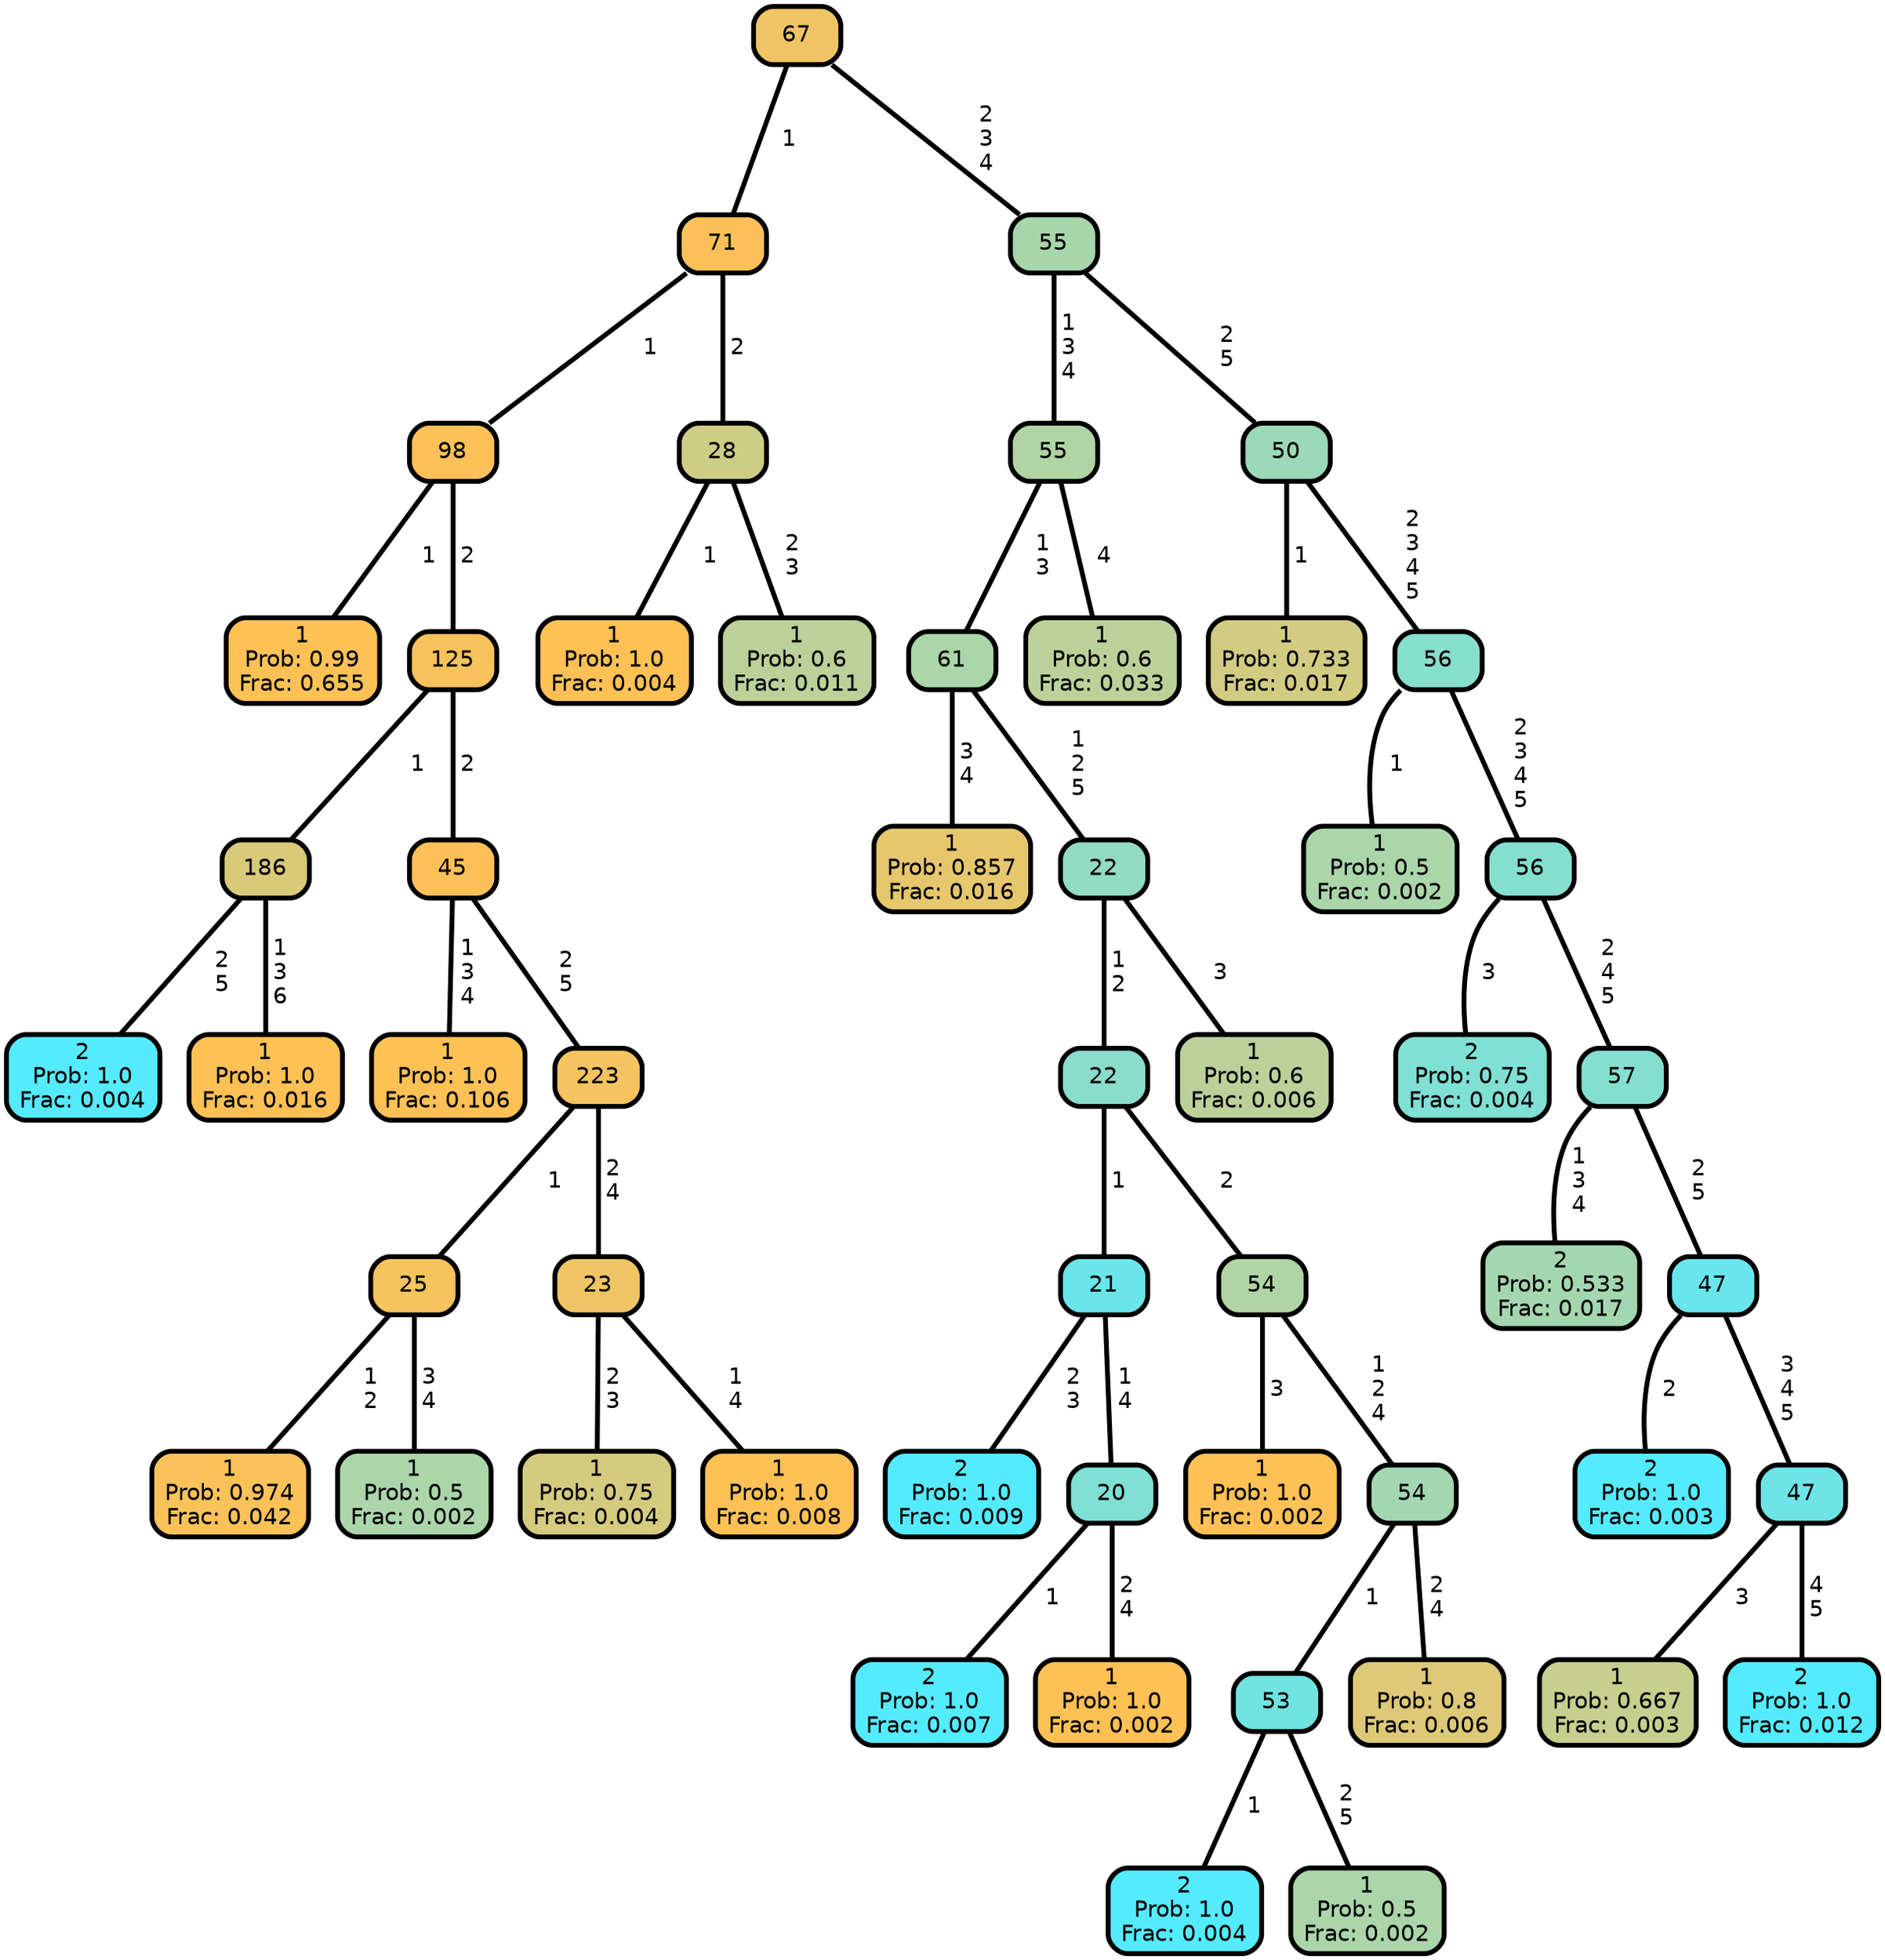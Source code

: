 graph Tree {
node [shape=box, style="filled, rounded",color="black",penwidth="3",fontcolor="black",                 fontname=helvetica] ;
graph [ranksep="0 equally", splines=straight,                 bgcolor=transparent, dpi=200] ;
edge [fontname=helvetica, color=black] ;
0 [label="1
Prob: 0.99
Frac: 0.655", fillcolor="#fdc156"] ;
1 [label="98", fillcolor="#fcc157"] ;
2 [label="2
Prob: 1.0
Frac: 0.004", fillcolor="#55ebff"] ;
3 [label="186", fillcolor="#d9ca7a"] ;
4 [label="1
Prob: 1.0
Frac: 0.016", fillcolor="#ffc155"] ;
5 [label="125", fillcolor="#f7c25c"] ;
6 [label="1
Prob: 1.0
Frac: 0.106", fillcolor="#ffc155"] ;
7 [label="45", fillcolor="#fbc158"] ;
8 [label="1
Prob: 0.974
Frac: 0.042", fillcolor="#fac259"] ;
9 [label="25", fillcolor="#f6c35d"] ;
10 [label="1
Prob: 0.5
Frac: 0.002", fillcolor="#aad6aa"] ;
11 [label="223", fillcolor="#f5c35f"] ;
12 [label="1
Prob: 0.75
Frac: 0.004", fillcolor="#d4cb7f"] ;
13 [label="23", fillcolor="#efc464"] ;
14 [label="1
Prob: 1.0
Frac: 0.008", fillcolor="#ffc155"] ;
15 [label="71", fillcolor="#fbc158"] ;
16 [label="1
Prob: 1.0
Frac: 0.004", fillcolor="#ffc155"] ;
17 [label="28", fillcolor="#cecd85"] ;
18 [label="1
Prob: 0.6
Frac: 0.011", fillcolor="#bbd199"] ;
19 [label="67", fillcolor="#efc464"] ;
20 [label="1
Prob: 0.857
Frac: 0.016", fillcolor="#e6c76d"] ;
21 [label="61", fillcolor="#aad6aa"] ;
22 [label="2
Prob: 1.0
Frac: 0.009", fillcolor="#55ebff"] ;
23 [label="21", fillcolor="#6ae5e9"] ;
24 [label="2
Prob: 1.0
Frac: 0.007", fillcolor="#55ebff"] ;
25 [label="20", fillcolor="#7fe0d4"] ;
26 [label="1
Prob: 1.0
Frac: 0.002", fillcolor="#ffc155"] ;
27 [label="22", fillcolor="#89ddca"] ;
28 [label="1
Prob: 1.0
Frac: 0.002", fillcolor="#ffc155"] ;
29 [label="54", fillcolor="#b0d4a3"] ;
30 [label="2
Prob: 1.0
Frac: 0.004", fillcolor="#55ebff"] ;
31 [label="53", fillcolor="#71e4e2"] ;
32 [label="1
Prob: 0.5
Frac: 0.002", fillcolor="#aad6aa"] ;
33 [label="54", fillcolor="#a2d7b1"] ;
34 [label="1
Prob: 0.8
Frac: 0.006", fillcolor="#ddc977"] ;
35 [label="22", fillcolor="#91dcc3"] ;
36 [label="1
Prob: 0.6
Frac: 0.006", fillcolor="#bbd199"] ;
37 [label="55", fillcolor="#b0d4a3"] ;
38 [label="1
Prob: 0.6
Frac: 0.033", fillcolor="#bbd199"] ;
39 [label="55", fillcolor="#a8d6ab"] ;
40 [label="1
Prob: 0.733
Frac: 0.017", fillcolor="#d1cc82"] ;
41 [label="50", fillcolor="#9bd9b8"] ;
42 [label="1
Prob: 0.5
Frac: 0.002", fillcolor="#aad6aa"] ;
43 [label="56", fillcolor="#86decd"] ;
44 [label="2
Prob: 0.75
Frac: 0.004", fillcolor="#7fe0d4"] ;
45 [label="56", fillcolor="#84dfcf"] ;
46 [label="2
Prob: 0.533
Frac: 0.017", fillcolor="#a4d7af"] ;
47 [label="57", fillcolor="#84dfcf"] ;
48 [label="2
Prob: 1.0
Frac: 0.003", fillcolor="#55ebff"] ;
49 [label="47", fillcolor="#69e6eb"] ;
50 [label="1
Prob: 0.667
Frac: 0.003", fillcolor="#c6cf8d"] ;
51 [label="47", fillcolor="#6de5e6"] ;
52 [label="2
Prob: 1.0
Frac: 0.012", fillcolor="#55ebff"] ;
1 -- 0 [label=" 1",penwidth=3] ;
1 -- 5 [label=" 2",penwidth=3] ;
3 -- 2 [label=" 2\n 5",penwidth=3] ;
3 -- 4 [label=" 1\n 3\n 6",penwidth=3] ;
5 -- 3 [label=" 1",penwidth=3] ;
5 -- 7 [label=" 2",penwidth=3] ;
7 -- 6 [label=" 1\n 3\n 4",penwidth=3] ;
7 -- 11 [label=" 2\n 5",penwidth=3] ;
9 -- 8 [label=" 1\n 2",penwidth=3] ;
9 -- 10 [label=" 3\n 4",penwidth=3] ;
11 -- 9 [label=" 1",penwidth=3] ;
11 -- 13 [label=" 2\n 4",penwidth=3] ;
13 -- 12 [label=" 2\n 3",penwidth=3] ;
13 -- 14 [label=" 1\n 4",penwidth=3] ;
15 -- 1 [label=" 1",penwidth=3] ;
15 -- 17 [label=" 2",penwidth=3] ;
17 -- 16 [label=" 1",penwidth=3] ;
17 -- 18 [label=" 2\n 3",penwidth=3] ;
19 -- 15 [label=" 1",penwidth=3] ;
19 -- 39 [label=" 2\n 3\n 4",penwidth=3] ;
21 -- 20 [label=" 3\n 4",penwidth=3] ;
21 -- 35 [label=" 1\n 2\n 5",penwidth=3] ;
23 -- 22 [label=" 2\n 3",penwidth=3] ;
23 -- 25 [label=" 1\n 4",penwidth=3] ;
25 -- 24 [label=" 1",penwidth=3] ;
25 -- 26 [label=" 2\n 4",penwidth=3] ;
27 -- 23 [label=" 1",penwidth=3] ;
27 -- 29 [label=" 2",penwidth=3] ;
29 -- 28 [label=" 3",penwidth=3] ;
29 -- 33 [label=" 1\n 2\n 4",penwidth=3] ;
31 -- 30 [label=" 1",penwidth=3] ;
31 -- 32 [label=" 2\n 5",penwidth=3] ;
33 -- 31 [label=" 1",penwidth=3] ;
33 -- 34 [label=" 2\n 4",penwidth=3] ;
35 -- 27 [label=" 1\n 2",penwidth=3] ;
35 -- 36 [label=" 3",penwidth=3] ;
37 -- 21 [label=" 1\n 3",penwidth=3] ;
37 -- 38 [label=" 4",penwidth=3] ;
39 -- 37 [label=" 1\n 3\n 4",penwidth=3] ;
39 -- 41 [label=" 2\n 5",penwidth=3] ;
41 -- 40 [label=" 1",penwidth=3] ;
41 -- 43 [label=" 2\n 3\n 4\n 5",penwidth=3] ;
43 -- 42 [label=" 1",penwidth=3] ;
43 -- 45 [label=" 2\n 3\n 4\n 5",penwidth=3] ;
45 -- 44 [label=" 3",penwidth=3] ;
45 -- 47 [label=" 2\n 4\n 5",penwidth=3] ;
47 -- 46 [label=" 1\n 3\n 4",penwidth=3] ;
47 -- 49 [label=" 2\n 5",penwidth=3] ;
49 -- 48 [label=" 2",penwidth=3] ;
49 -- 51 [label=" 3\n 4\n 5",penwidth=3] ;
51 -- 50 [label=" 3",penwidth=3] ;
51 -- 52 [label=" 4\n 5",penwidth=3] ;
{rank = same;}}